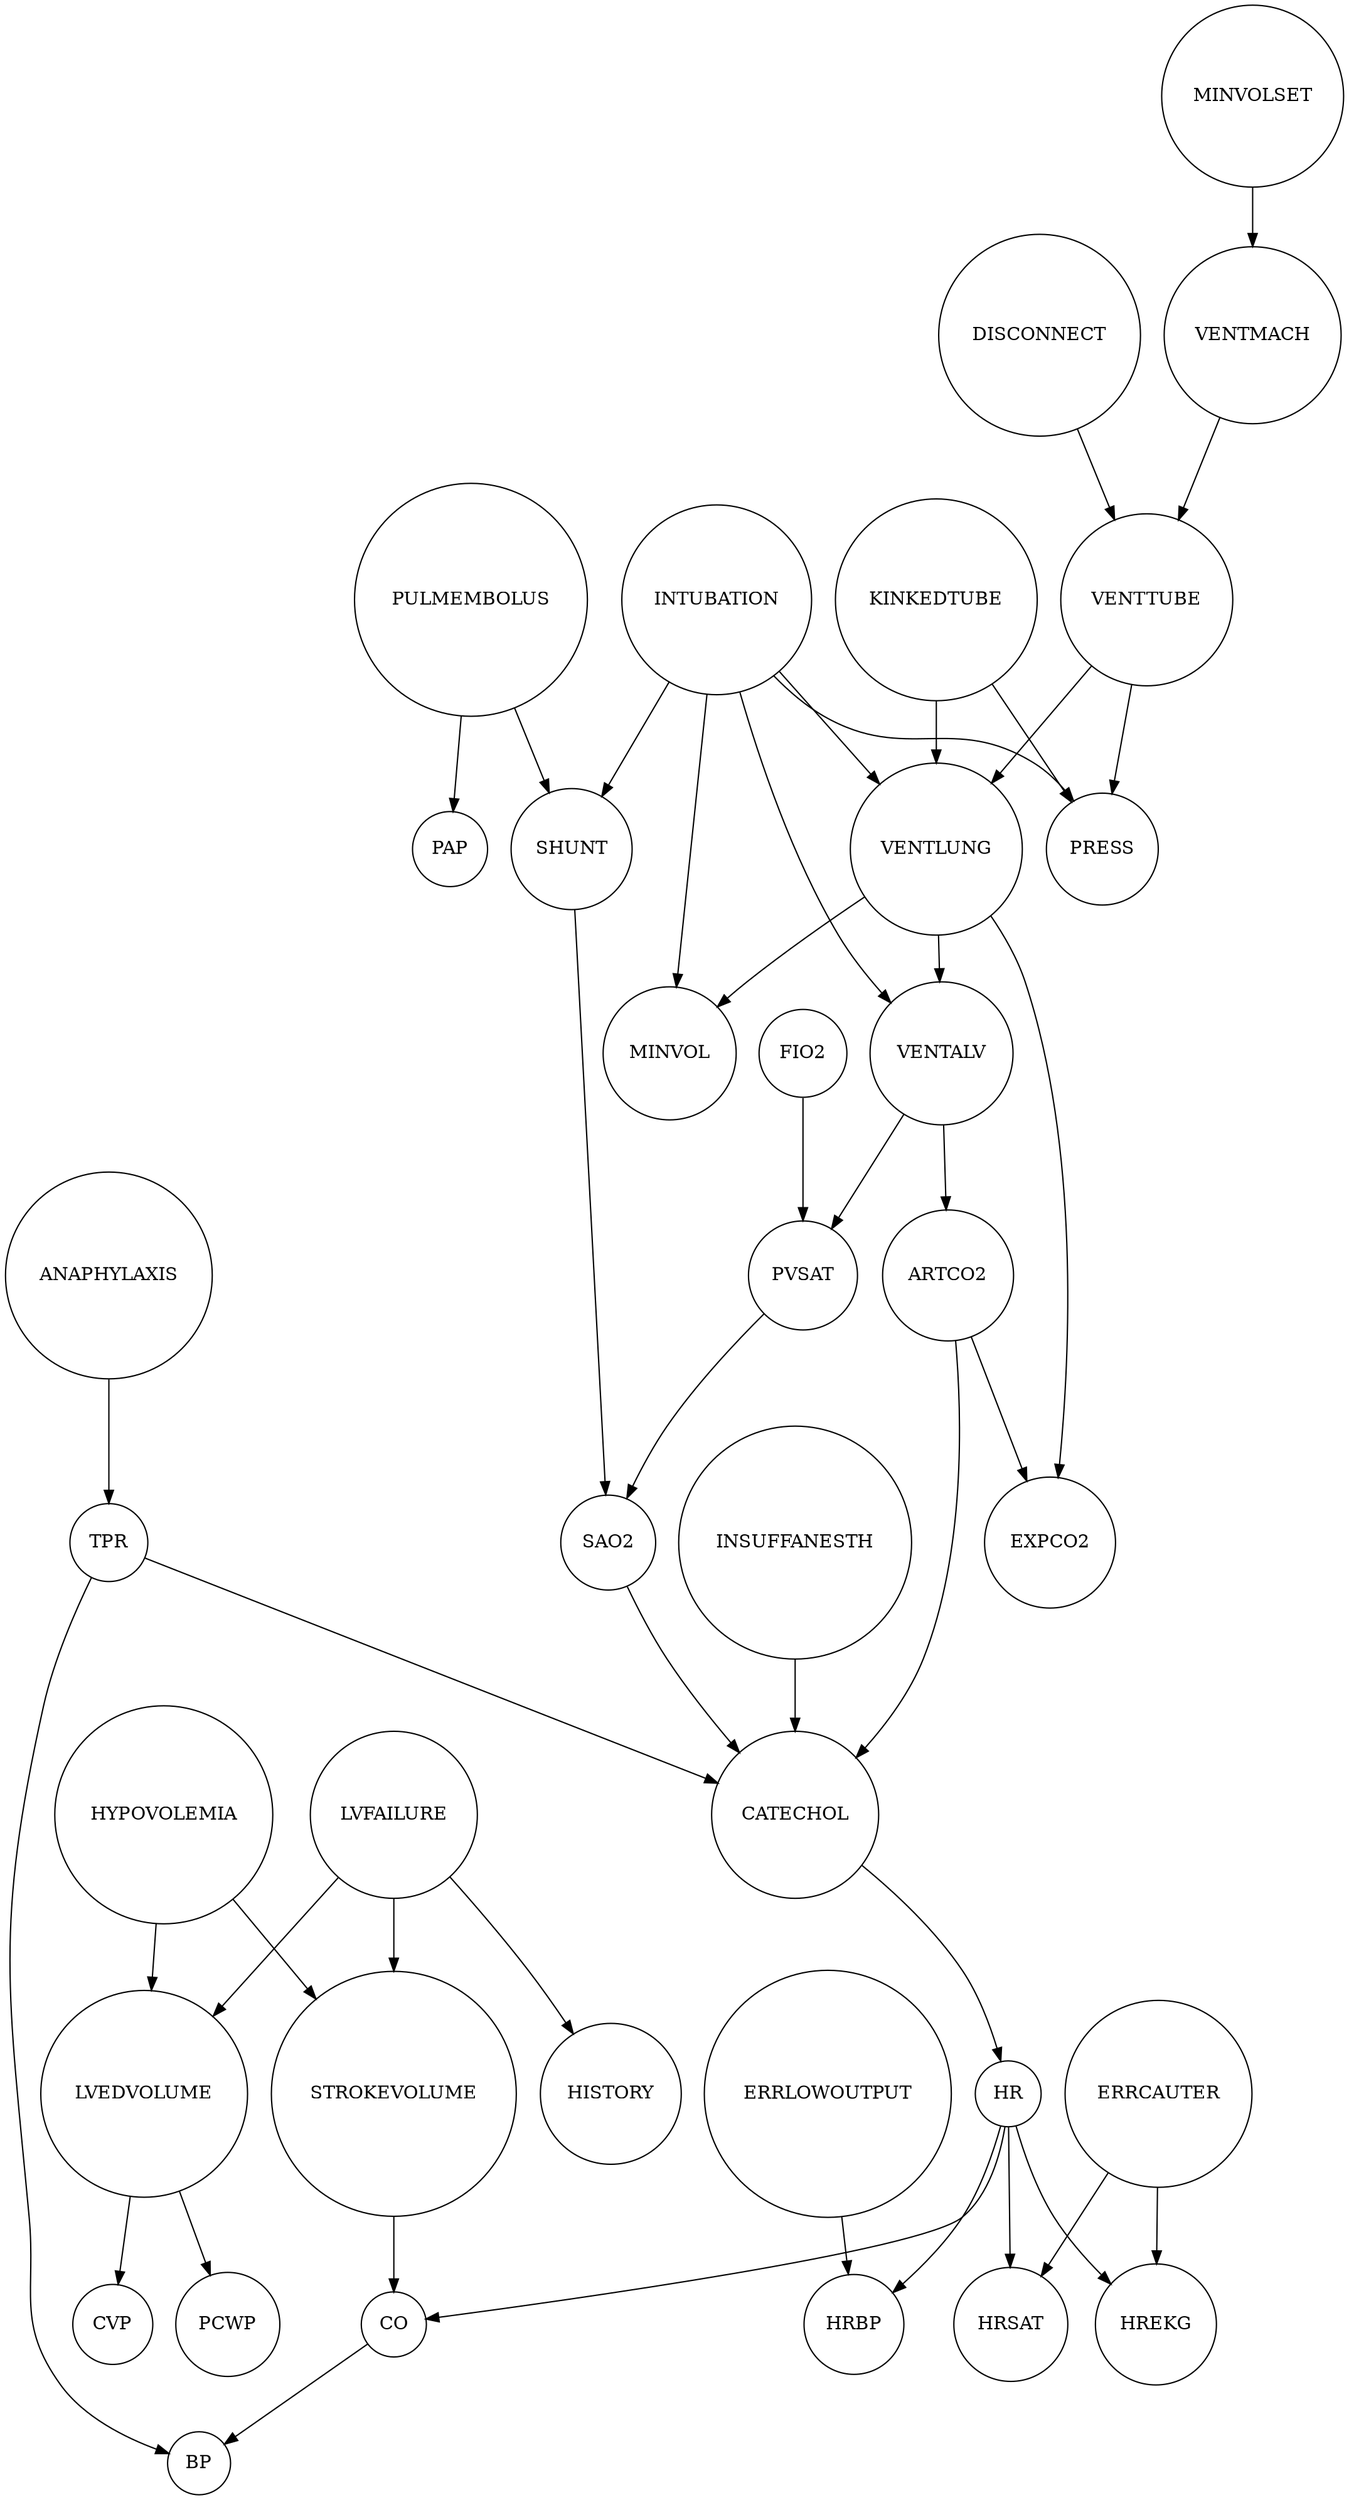 digraph {
	rankdir=TD
	HYPOVOLEMIA [shape=circle]
	LVFAILURE [shape=circle]
	ERRLOWOUTPUT [shape=circle]
	ERRCAUTER [shape=circle]
	INSUFFANESTH [shape=circle]
	ANAPHYLAXIS [shape=circle]
	KINKEDTUBE [shape=circle]
	FIO2 [shape=circle]
	PULMEMBOLUS [shape=circle]
	INTUBATION [shape=circle]
	DISCONNECT [shape=circle]
	MINVOLSET [shape=circle]
	HISTORY [shape=circle]
	LVEDVOLUME [shape=circle]
	STROKEVOLUME [shape=circle]
	TPR [shape=circle]
	PAP [shape=circle]
	SHUNT [shape=circle]
	VENTMACH [shape=circle]
	CVP [shape=circle]
	PCWP [shape=circle]
	VENTTUBE [shape=circle]
	PRESS [shape=circle]
	VENTLUNG [shape=circle]
	MINVOL [shape=circle]
	VENTALV [shape=circle]
	PVSAT [shape=circle]
	ARTCO2 [shape=circle]
	SAO2 [shape=circle]
	EXPCO2 [shape=circle]
	CATECHOL [shape=circle]
	HR [shape=circle]
	HRBP [shape=circle]
	HREKG [shape=circle]
	HRSAT [shape=circle]
	CO [shape=circle]
	BP [shape=circle]
	HYPOVOLEMIA -> LVEDVOLUME
	HYPOVOLEMIA -> STROKEVOLUME
	LVFAILURE -> HISTORY
	LVFAILURE -> LVEDVOLUME
	LVFAILURE -> STROKEVOLUME
	ERRLOWOUTPUT -> HRBP
	ERRCAUTER -> HREKG
	ERRCAUTER -> HRSAT
	INSUFFANESTH -> CATECHOL
	ANAPHYLAXIS -> TPR
	KINKEDTUBE -> PRESS
	KINKEDTUBE -> VENTLUNG
	FIO2 -> PVSAT
	PULMEMBOLUS -> PAP
	PULMEMBOLUS -> SHUNT
	INTUBATION -> SHUNT
	INTUBATION -> PRESS
	INTUBATION -> VENTLUNG
	INTUBATION -> MINVOL
	INTUBATION -> VENTALV
	DISCONNECT -> VENTTUBE
	MINVOLSET -> VENTMACH
	LVEDVOLUME -> CVP
	LVEDVOLUME -> PCWP
	STROKEVOLUME -> CO
	TPR -> CATECHOL
	TPR -> BP
	SHUNT -> SAO2
	VENTMACH -> VENTTUBE
	VENTTUBE -> PRESS
	VENTTUBE -> VENTLUNG
	VENTLUNG -> MINVOL
	VENTLUNG -> VENTALV
	VENTLUNG -> EXPCO2
	VENTALV -> PVSAT
	VENTALV -> ARTCO2
	PVSAT -> SAO2
	ARTCO2 -> EXPCO2
	ARTCO2 -> CATECHOL
	SAO2 -> CATECHOL
	CATECHOL -> HR
	HR -> HRBP
	HR -> HREKG
	HR -> HRSAT
	HR -> CO
	CO -> BP
}
